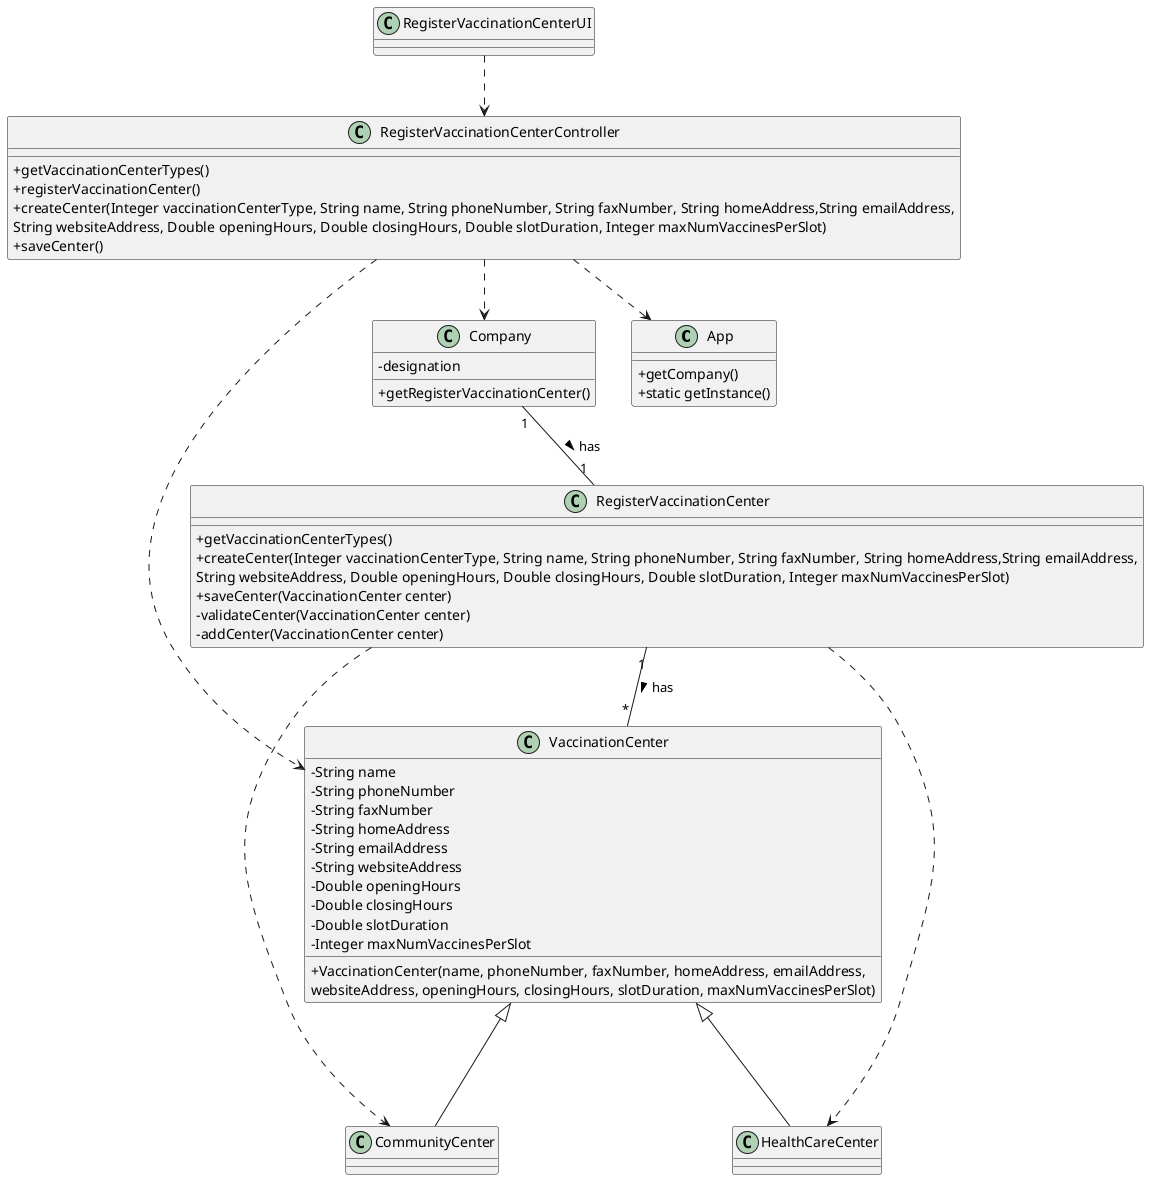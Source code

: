 @startuml
'https://plantuml.com/class-diagram
skinparam classAttributeIconSize 0

class App{
    +getCompany()
    +static getInstance()
}

class VaccinationCenter{
    -String name
    -String phoneNumber
    -String faxNumber
    -String homeAddress
    -String emailAddress
    -String websiteAddress
    -Double openingHours
    -Double closingHours
    -Double slotDuration
    -Integer maxNumVaccinesPerSlot
    +VaccinationCenter(name, phoneNumber, faxNumber, homeAddress, emailAddress,\nwebsiteAddress, openingHours, closingHours, slotDuration, maxNumVaccinesPerSlot)

}


class RegisterVaccinationCenterUI {
}

class RegisterVaccinationCenterController{
    +getVaccinationCenterTypes()
    +registerVaccinationCenter()
    +createCenter(Integer vaccinationCenterType, String name, String phoneNumber, String faxNumber, String homeAddress,String emailAddress,\nString websiteAddress, Double openingHours, Double closingHours, Double slotDuration, Integer maxNumVaccinesPerSlot)
    +saveCenter()
}

class Company {
    -designation
    +getRegisterVaccinationCenter()
}

class RegisterVaccinationCenter{
    +getVaccinationCenterTypes()
    +createCenter(Integer vaccinationCenterType, String name, String phoneNumber, String faxNumber, String homeAddress,String emailAddress,\nString websiteAddress, Double openingHours, Double closingHours, Double slotDuration, Integer maxNumVaccinesPerSlot)
    +saveCenter(VaccinationCenter center)
    -validateCenter(VaccinationCenter center)
    -addCenter(VaccinationCenter center)
}

class CommunityCenter

class HealthCareCenter

RegisterVaccinationCenterUI .down.> RegisterVaccinationCenterController
RegisterVaccinationCenterController .down.> Company
Company "1" -down- "1" RegisterVaccinationCenter : has >
RegisterVaccinationCenter "1" -down- "*" VaccinationCenter : has >
CommunityCenter -up--|> VaccinationCenter
HealthCareCenter -up--|> VaccinationCenter
RegisterVaccinationCenter ..> HealthCareCenter
RegisterVaccinationCenter ..> CommunityCenter
RegisterVaccinationCenterController ..> VaccinationCenter
RegisterVaccinationCenterController ..> App

@enduml